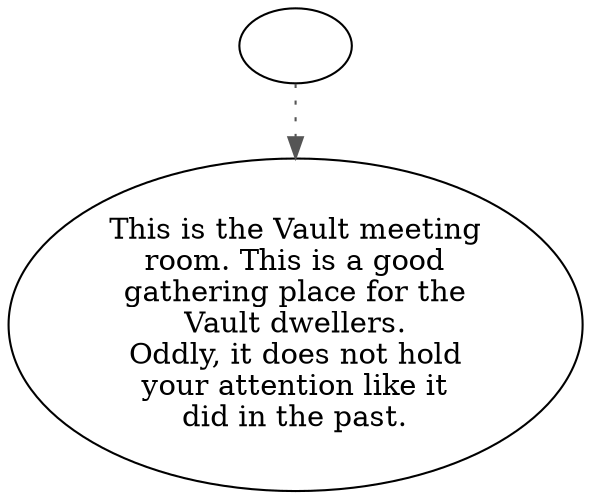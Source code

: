 digraph VALTMEET {
  "start" [style=filled       fillcolor="#FFFFFF"       color="#000000"]
  "start" -> "spatial_p_proc" [style=dotted color="#555555"]
  "start" [label=""]
  "spatial_p_proc" [style=filled       fillcolor="#FFFFFF"       color="#000000"]
  "spatial_p_proc" [label="This is the Vault meeting\nroom. This is a good\ngathering place for the\nVault dwellers.\nOddly, it does not hold\nyour attention like it\ndid in the past."]
}